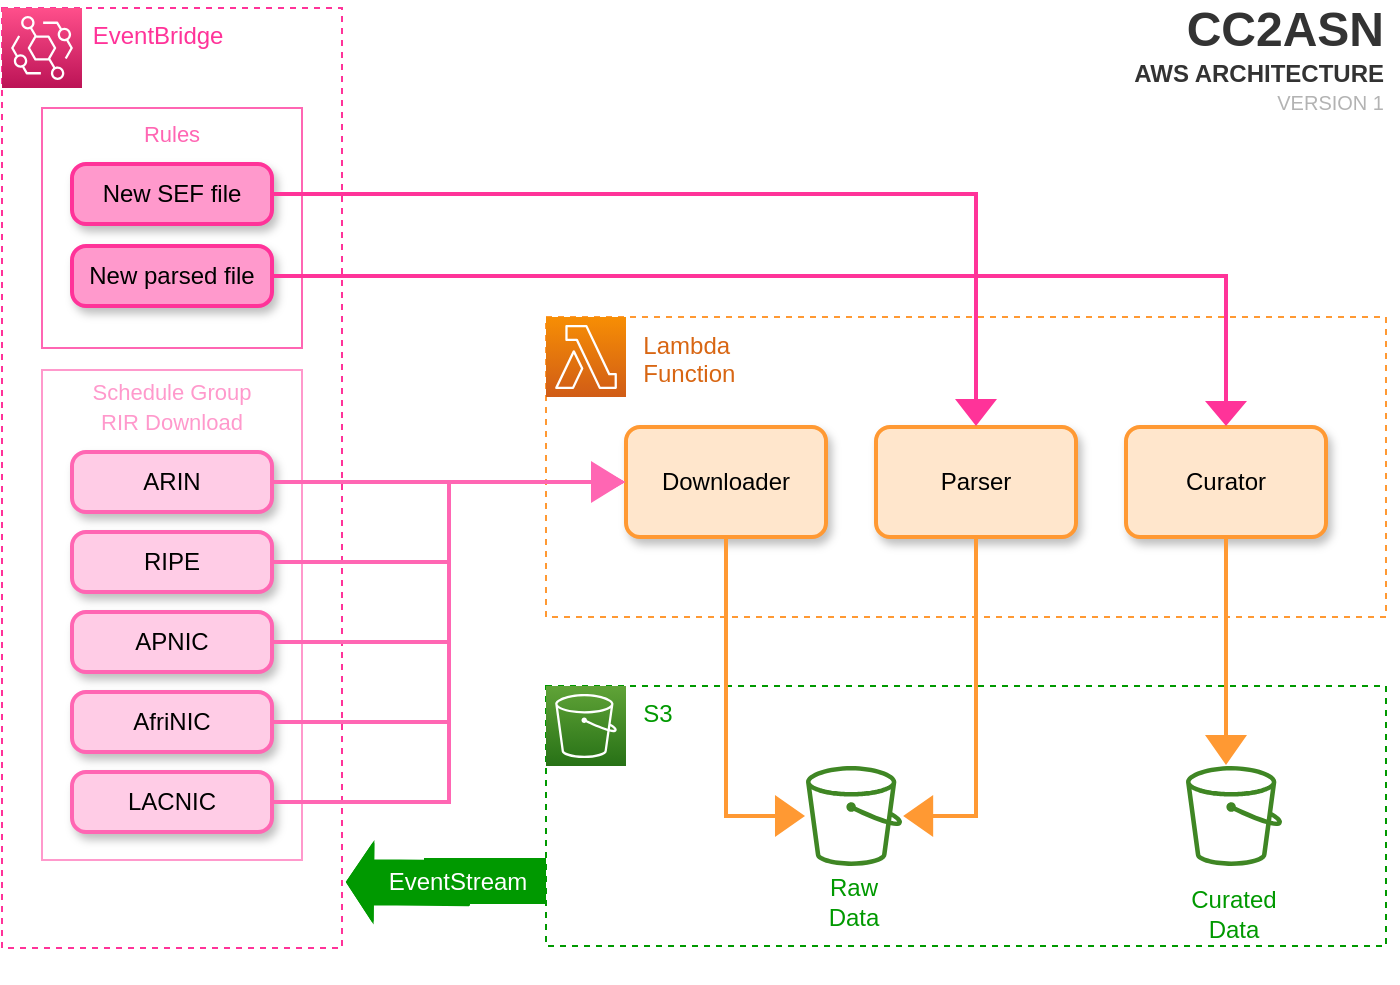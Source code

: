 <mxfile version="20.8.13" type="device"><diagram name="Page-1" id="ZRJz-kpxLl2hYb1G8Bd8"><mxGraphModel dx="1194" dy="566" grid="1" gridSize="10" guides="1" tooltips="1" connect="1" arrows="1" fold="1" page="1" pageScale="1" pageWidth="1169" pageHeight="827" math="0" shadow="0"><root><mxCell id="0"/><mxCell id="1" parent="0"/><mxCell id="eXD-HFBIQcs6HSrU5mN_-3" value="&lt;font color=&quot;#ff3399&quot;&gt;&amp;nbsp; &amp;nbsp; EventBridge&lt;/font&gt;" style="points=[[0,0],[0.25,0],[0.5,0],[0.75,0],[1,0],[1,0.25],[1,0.5],[1,0.75],[1,1],[0.75,1],[0.5,1],[0.25,1],[0,1],[0,0.75],[0,0.5],[0,0.25]];outlineConnect=0;gradientColor=none;html=1;whiteSpace=wrap;fontSize=12;fontStyle=0;container=1;pointerEvents=0;collapsible=0;recursiveResize=0;shape=mxgraph.aws4.group;grIcon=mxgraph.aws4.group_account;strokeColor=#FF3399;fillColor=none;verticalAlign=top;align=left;spacingLeft=30;fontColor=#CD2264;dashed=1;" parent="1" vertex="1"><mxGeometry x="48" y="10" width="170" height="470" as="geometry"/></mxCell><mxCell id="brZ8azxnXnhlZwkIfr5H-20" value="" style="fillColor=none;strokeColor=#FF66B3;dashed=0;verticalAlign=top;fontStyle=0;fontColor=#5A6C86;" parent="eXD-HFBIQcs6HSrU5mN_-3" vertex="1"><mxGeometry x="20" y="50" width="130" height="120" as="geometry"/></mxCell><mxCell id="eXD-HFBIQcs6HSrU5mN_-2" value="" style="sketch=0;points=[[0,0,0],[0.25,0,0],[0.5,0,0],[0.75,0,0],[1,0,0],[0,1,0],[0.25,1,0],[0.5,1,0],[0.75,1,0],[1,1,0],[0,0.25,0],[0,0.5,0],[0,0.75,0],[1,0.25,0],[1,0.5,0],[1,0.75,0]];outlineConnect=0;fontColor=#232F3E;gradientColor=#FF4F8B;gradientDirection=north;fillColor=#BC1356;strokeColor=#ffffff;dashed=0;verticalLabelPosition=bottom;verticalAlign=top;align=center;html=1;fontSize=12;fontStyle=0;aspect=fixed;shape=mxgraph.aws4.resourceIcon;resIcon=mxgraph.aws4.eventbridge;" parent="eXD-HFBIQcs6HSrU5mN_-3" vertex="1"><mxGeometry width="40" height="40" as="geometry"/></mxCell><mxCell id="brZ8azxnXnhlZwkIfr5H-12" value="&lt;font style=&quot;font-size: 12px;&quot;&gt;New SEF file&lt;/font&gt;" style="rounded=1;whiteSpace=wrap;html=1;absoluteArcSize=1;arcSize=14;strokeWidth=2;strokeColor=#FF3399;shadow=1;fillColor=#FF99CC;" parent="eXD-HFBIQcs6HSrU5mN_-3" vertex="1"><mxGeometry x="35" y="78" width="100" height="30" as="geometry"/></mxCell><mxCell id="brZ8azxnXnhlZwkIfr5H-16" value="&lt;font style=&quot;font-size: 12px;&quot;&gt;New parsed file&lt;/font&gt;" style="rounded=1;whiteSpace=wrap;html=1;absoluteArcSize=1;arcSize=14;strokeWidth=2;strokeColor=#FF3399;shadow=1;fillColor=#FF99CC;" parent="eXD-HFBIQcs6HSrU5mN_-3" vertex="1"><mxGeometry x="35" y="119" width="100" height="30" as="geometry"/></mxCell><mxCell id="brZ8azxnXnhlZwkIfr5H-21" style="edgeStyle=orthogonalEdgeStyle;shape=flexArrow;rounded=0;orthogonalLoop=1;jettySize=auto;html=1;exitX=0.5;exitY=1;exitDx=0;exitDy=0;fontSize=12;" parent="eXD-HFBIQcs6HSrU5mN_-3" edge="1"><mxGeometry relative="1" as="geometry"><mxPoint x="110" y="342" as="sourcePoint"/><mxPoint x="110" y="342" as="targetPoint"/></mxGeometry></mxCell><mxCell id="eXD-HFBIQcs6HSrU5mN_-8" value="" style="fillColor=none;strokeColor=#FF99CC;dashed=0;verticalAlign=top;fontStyle=0;fontColor=#5A6C86;" parent="eXD-HFBIQcs6HSrU5mN_-3" vertex="1"><mxGeometry x="20" y="181" width="130" height="245" as="geometry"/></mxCell><mxCell id="eXD-HFBIQcs6HSrU5mN_-11" value="ARIN" style="rounded=1;whiteSpace=wrap;html=1;absoluteArcSize=1;arcSize=14;strokeWidth=2;strokeColor=#FF66B3;shadow=1;fillColor=#FFCCE6;" parent="eXD-HFBIQcs6HSrU5mN_-3" vertex="1"><mxGeometry x="35" y="222" width="100" height="30" as="geometry"/></mxCell><mxCell id="eXD-HFBIQcs6HSrU5mN_-12" value="RIPE" style="rounded=1;whiteSpace=wrap;html=1;absoluteArcSize=1;arcSize=14;strokeWidth=2;strokeColor=#FF66B3;shadow=1;fillColor=#FFCCE6;" parent="eXD-HFBIQcs6HSrU5mN_-3" vertex="1"><mxGeometry x="35" y="262" width="100" height="30" as="geometry"/></mxCell><mxCell id="eXD-HFBIQcs6HSrU5mN_-13" value="APNIC" style="rounded=1;whiteSpace=wrap;html=1;absoluteArcSize=1;arcSize=14;strokeWidth=2;shadow=1;strokeColor=#FF66B3;fillColor=#FFCCE6;" parent="eXD-HFBIQcs6HSrU5mN_-3" vertex="1"><mxGeometry x="35" y="302" width="100" height="30" as="geometry"/></mxCell><mxCell id="eXD-HFBIQcs6HSrU5mN_-14" value="AfriNIC" style="rounded=1;whiteSpace=wrap;html=1;absoluteArcSize=1;arcSize=14;strokeWidth=2;strokeColor=#FF66B3;shadow=1;fillColor=#FFCCE6;" parent="eXD-HFBIQcs6HSrU5mN_-3" vertex="1"><mxGeometry x="35" y="342" width="100" height="30" as="geometry"/></mxCell><mxCell id="eXD-HFBIQcs6HSrU5mN_-15" value="LACNIC" style="rounded=1;whiteSpace=wrap;html=1;absoluteArcSize=1;arcSize=14;strokeWidth=2;strokeColor=#FF66B3;shadow=1;fillColor=#FFCCE6;" parent="eXD-HFBIQcs6HSrU5mN_-3" vertex="1"><mxGeometry x="35" y="382" width="100" height="30" as="geometry"/></mxCell><mxCell id="3z02w5DqdsAkeuMIcpq3-5" value="&lt;font color=&quot;#ff66b3&quot; style=&quot;font-size: 11px;&quot;&gt;Rules&lt;/font&gt;" style="text;strokeColor=none;align=center;fillColor=none;html=1;verticalAlign=middle;whiteSpace=wrap;rounded=0;fontSize=24;fontColor=#FFFFFF;" vertex="1" parent="eXD-HFBIQcs6HSrU5mN_-3"><mxGeometry x="55" y="44" width="60" height="30" as="geometry"/></mxCell><mxCell id="3z02w5DqdsAkeuMIcpq3-9" value="&lt;font color=&quot;#ff99cc&quot; style=&quot;font-size: 11px;&quot;&gt;Schedule Group&lt;br&gt;RIR Download&lt;/font&gt;" style="text;strokeColor=none;align=center;fillColor=none;html=1;verticalAlign=middle;whiteSpace=wrap;rounded=0;fontSize=12;fontColor=#FFFFFF;" vertex="1" parent="eXD-HFBIQcs6HSrU5mN_-3"><mxGeometry x="35" y="184" width="100" height="30" as="geometry"/></mxCell><mxCell id="eXD-HFBIQcs6HSrU5mN_-6" value="&amp;nbsp; &amp;nbsp; &amp;nbsp;Lambda&lt;br&gt;&amp;nbsp; &amp;nbsp; &amp;nbsp;Function" style="points=[[0,0],[0.25,0],[0.5,0],[0.75,0],[1,0],[1,0.25],[1,0.5],[1,0.75],[1,1],[0.75,1],[0.5,1],[0.25,1],[0,1],[0,0.75],[0,0.5],[0,0.25]];outlineConnect=0;gradientColor=none;html=1;whiteSpace=wrap;fontSize=12;fontStyle=0;container=1;pointerEvents=0;collapsible=0;recursiveResize=0;shape=mxgraph.aws4.group;grIcon=mxgraph.aws4.group_ec2_instance_contents;strokeColor=#FF9933;fillColor=none;verticalAlign=top;align=left;spacingLeft=30;fontColor=#D86613;dashed=1;" parent="1" vertex="1"><mxGeometry x="320" y="164.5" width="420" height="150" as="geometry"/></mxCell><mxCell id="eXD-HFBIQcs6HSrU5mN_-1" value="" style="sketch=0;points=[[0,0,0],[0.25,0,0],[0.5,0,0],[0.75,0,0],[1,0,0],[0,1,0],[0.25,1,0],[0.5,1,0],[0.75,1,0],[1,1,0],[0,0.25,0],[0,0.5,0],[0,0.75,0],[1,0.25,0],[1,0.5,0],[1,0.75,0]];outlineConnect=0;fontColor=#232F3E;gradientColor=#F78E04;gradientDirection=north;fillColor=#D05C17;strokeColor=#ffffff;dashed=0;verticalLabelPosition=bottom;verticalAlign=top;align=center;html=1;fontSize=12;fontStyle=0;aspect=fixed;shape=mxgraph.aws4.resourceIcon;resIcon=mxgraph.aws4.lambda;" parent="eXD-HFBIQcs6HSrU5mN_-6" vertex="1"><mxGeometry width="40" height="40" as="geometry"/></mxCell><mxCell id="eXD-HFBIQcs6HSrU5mN_-16" value="Downloader" style="rounded=1;whiteSpace=wrap;html=1;absoluteArcSize=1;arcSize=14;strokeWidth=2;shadow=1;strokeColor=#FF9933;fillColor=#FFE6CC;" parent="eXD-HFBIQcs6HSrU5mN_-6" vertex="1"><mxGeometry x="40" y="55" width="100" height="55" as="geometry"/></mxCell><mxCell id="brZ8azxnXnhlZwkIfr5H-9" value="Parser" style="rounded=1;whiteSpace=wrap;html=1;absoluteArcSize=1;arcSize=14;strokeWidth=2;shadow=1;strokeColor=#FF9933;fillColor=#FFE6CC;" parent="eXD-HFBIQcs6HSrU5mN_-6" vertex="1"><mxGeometry x="165" y="55" width="100" height="55" as="geometry"/></mxCell><mxCell id="brZ8azxnXnhlZwkIfr5H-10" value="Curator" style="rounded=1;whiteSpace=wrap;html=1;absoluteArcSize=1;arcSize=14;strokeWidth=2;strokeColor=#FF9933;shadow=1;fillColor=#FFE6CC;" parent="eXD-HFBIQcs6HSrU5mN_-6" vertex="1"><mxGeometry x="290" y="55" width="100" height="55" as="geometry"/></mxCell><mxCell id="eXD-HFBIQcs6HSrU5mN_-17" style="edgeStyle=orthogonalEdgeStyle;rounded=0;orthogonalLoop=1;jettySize=auto;html=1;exitX=0.5;exitY=1;exitDx=0;exitDy=0;" parent="1" source="eXD-HFBIQcs6HSrU5mN_-6" target="eXD-HFBIQcs6HSrU5mN_-6" edge="1"><mxGeometry relative="1" as="geometry"/></mxCell><mxCell id="eXD-HFBIQcs6HSrU5mN_-29" style="edgeStyle=orthogonalEdgeStyle;rounded=0;orthogonalLoop=1;jettySize=auto;html=1;exitX=1;exitY=0.5;exitDx=0;exitDy=0;entryX=0;entryY=0.5;entryDx=0;entryDy=0;elbow=vertical;strokeColor=none;shape=flexArrow;width=2;endSize=5.33;fillColor=#FF66B3;endWidth=18;" parent="1" source="eXD-HFBIQcs6HSrU5mN_-11" target="eXD-HFBIQcs6HSrU5mN_-16" edge="1"><mxGeometry relative="1" as="geometry"/></mxCell><mxCell id="eXD-HFBIQcs6HSrU5mN_-30" style="edgeStyle=orthogonalEdgeStyle;rounded=0;orthogonalLoop=1;jettySize=auto;html=1;exitX=1;exitY=0.5;exitDx=0;exitDy=0;entryX=0;entryY=0.5;entryDx=0;entryDy=0;strokeColor=none;shape=flexArrow;endWidth=16;endSize=5.33;width=2;fillColor=#FF66B3;" parent="1" source="eXD-HFBIQcs6HSrU5mN_-12" target="eXD-HFBIQcs6HSrU5mN_-16" edge="1"><mxGeometry relative="1" as="geometry"/></mxCell><mxCell id="eXD-HFBIQcs6HSrU5mN_-31" style="edgeStyle=orthogonalEdgeStyle;rounded=0;orthogonalLoop=1;jettySize=auto;html=1;exitX=1;exitY=0.5;exitDx=0;exitDy=0;entryX=0;entryY=0.5;entryDx=0;entryDy=0;strokeColor=none;shape=flexArrow;width=2;endSize=5.33;endWidth=16;fillColor=#FF66B3;" parent="1" source="eXD-HFBIQcs6HSrU5mN_-13" target="eXD-HFBIQcs6HSrU5mN_-16" edge="1"><mxGeometry relative="1" as="geometry"/></mxCell><mxCell id="eXD-HFBIQcs6HSrU5mN_-32" style="edgeStyle=orthogonalEdgeStyle;rounded=0;orthogonalLoop=1;jettySize=auto;html=1;exitX=1;exitY=0.5;exitDx=0;exitDy=0;entryX=0;entryY=0.5;entryDx=0;entryDy=0;strokeColor=none;shape=flexArrow;width=2;endSize=5.33;endWidth=14;fillColor=#FF66B3;" parent="1" source="eXD-HFBIQcs6HSrU5mN_-14" target="eXD-HFBIQcs6HSrU5mN_-16" edge="1"><mxGeometry relative="1" as="geometry"/></mxCell><mxCell id="eXD-HFBIQcs6HSrU5mN_-33" style="edgeStyle=orthogonalEdgeStyle;rounded=0;orthogonalLoop=1;jettySize=auto;html=1;exitX=1;exitY=0.5;exitDx=0;exitDy=0;entryX=0;entryY=0.5;entryDx=0;entryDy=0;strokeColor=none;shape=flexArrow;width=2;endSize=5;endWidth=14;fillColor=#FF66B3;" parent="1" source="eXD-HFBIQcs6HSrU5mN_-15" target="eXD-HFBIQcs6HSrU5mN_-16" edge="1"><mxGeometry relative="1" as="geometry"><mxPoint x="420" y="340" as="targetPoint"/></mxGeometry></mxCell><mxCell id="brZ8azxnXnhlZwkIfr5H-19" style="edgeStyle=orthogonalEdgeStyle;shape=flexArrow;rounded=0;orthogonalLoop=1;jettySize=auto;html=1;fontSize=12;strokeColor=#009900;shadow=0;fillColor=#009900;endWidth=16;endSize=4;width=22;exitX=0;exitY=0.75;exitDx=0;exitDy=0;" parent="1" source="eXD-HFBIQcs6HSrU5mN_-36" edge="1"><mxGeometry relative="1" as="geometry"><mxPoint x="220" y="447" as="targetPoint"/><Array as="points"/><mxPoint x="310" y="447" as="sourcePoint"/></mxGeometry></mxCell><mxCell id="eXD-HFBIQcs6HSrU5mN_-36" value="&lt;font color=&quot;#009900&quot;&gt;&amp;nbsp; &amp;nbsp; &amp;nbsp;S3&lt;/font&gt;" style="points=[[0,0],[0.25,0],[0.5,0],[0.75,0],[1,0],[1,0.25],[1,0.5],[1,0.75],[1,1],[0.75,1],[0.5,1],[0.25,1],[0,1],[0,0.75],[0,0.5],[0,0.25]];outlineConnect=0;gradientColor=none;html=1;whiteSpace=wrap;fontSize=12;fontStyle=0;container=1;pointerEvents=0;collapsible=0;recursiveResize=0;shape=mxgraph.aws4.group;grIcon=mxgraph.aws4.group_vpc;strokeColor=#009900;fillColor=none;verticalAlign=top;align=left;spacingLeft=30;fontColor=#248814;dashed=1;" parent="1" vertex="1"><mxGeometry x="320" y="349" width="420" height="130" as="geometry"/></mxCell><mxCell id="eXD-HFBIQcs6HSrU5mN_-34" value="" style="sketch=0;points=[[0,0,0],[0.25,0,0],[0.5,0,0],[0.75,0,0],[1,0,0],[0,1,0],[0.25,1,0],[0.5,1,0],[0.75,1,0],[1,1,0],[0,0.25,0],[0,0.5,0],[0,0.75,0],[1,0.25,0],[1,0.5,0],[1,0.75,0]];outlineConnect=0;fontColor=#232F3E;gradientColor=#60A337;gradientDirection=north;fillColor=#277116;strokeColor=#ffffff;dashed=0;verticalLabelPosition=bottom;verticalAlign=top;align=center;html=1;fontSize=12;fontStyle=0;aspect=fixed;shape=mxgraph.aws4.resourceIcon;resIcon=mxgraph.aws4.s3;" parent="eXD-HFBIQcs6HSrU5mN_-36" vertex="1"><mxGeometry width="40" height="40" as="geometry"/></mxCell><mxCell id="eXD-HFBIQcs6HSrU5mN_-35" value="" style="sketch=0;outlineConnect=0;fontColor=#232F3E;gradientColor=none;fillColor=#3F8624;strokeColor=none;dashed=0;verticalLabelPosition=bottom;verticalAlign=top;align=center;html=1;fontSize=12;fontStyle=0;aspect=fixed;pointerEvents=1;shape=mxgraph.aws4.bucket;" parent="eXD-HFBIQcs6HSrU5mN_-36" vertex="1"><mxGeometry x="130" y="40" width="48.08" height="50" as="geometry"/></mxCell><mxCell id="eXD-HFBIQcs6HSrU5mN_-48" value="" style="sketch=0;outlineConnect=0;fontColor=#232F3E;gradientColor=none;fillColor=#3F8624;strokeColor=none;dashed=0;verticalLabelPosition=bottom;verticalAlign=top;align=center;html=1;fontSize=12;fontStyle=0;aspect=fixed;pointerEvents=1;shape=mxgraph.aws4.bucket;" parent="eXD-HFBIQcs6HSrU5mN_-36" vertex="1"><mxGeometry x="320" y="40" width="48.08" height="50" as="geometry"/></mxCell><mxCell id="3z02w5DqdsAkeuMIcpq3-6" value="&lt;font color=&quot;#009900&quot;&gt;Raw&lt;br&gt;Data&lt;/font&gt;" style="text;strokeColor=none;align=center;fillColor=none;html=1;verticalAlign=middle;whiteSpace=wrap;rounded=0;fontSize=12;fontColor=#00FF00;" vertex="1" parent="eXD-HFBIQcs6HSrU5mN_-36"><mxGeometry x="124.04" y="93" width="60" height="30" as="geometry"/></mxCell><mxCell id="3z02w5DqdsAkeuMIcpq3-7" value="&lt;font color=&quot;#009900&quot;&gt;Curated&lt;br&gt;Data&lt;/font&gt;" style="text;strokeColor=none;align=center;fillColor=none;html=1;verticalAlign=middle;whiteSpace=wrap;rounded=0;fontSize=12;fontColor=#00CC00;" vertex="1" parent="eXD-HFBIQcs6HSrU5mN_-36"><mxGeometry x="314.04" y="99" width="60" height="30" as="geometry"/></mxCell><mxCell id="eXD-HFBIQcs6HSrU5mN_-46" style="edgeStyle=orthogonalEdgeStyle;curved=1;rounded=0;orthogonalLoop=1;jettySize=auto;html=1;exitX=0.5;exitY=1;exitDx=0;exitDy=0;" parent="1" edge="1"><mxGeometry relative="1" as="geometry"><mxPoint x="700" y="489" as="sourcePoint"/><mxPoint x="700" y="489" as="targetPoint"/></mxGeometry></mxCell><mxCell id="brZ8azxnXnhlZwkIfr5H-17" style="edgeStyle=orthogonalEdgeStyle;rounded=0;orthogonalLoop=1;jettySize=auto;html=1;exitX=1;exitY=0.5;exitDx=0;exitDy=0;entryX=0.5;entryY=0;entryDx=0;entryDy=0;fontSize=12;strokeColor=none;shape=flexArrow;width=2;endSize=4.17;endWidth=18;fillColor=#FF3399;" parent="1" source="brZ8azxnXnhlZwkIfr5H-12" target="brZ8azxnXnhlZwkIfr5H-9" edge="1"><mxGeometry relative="1" as="geometry"><Array as="points"><mxPoint x="535" y="103"/></Array></mxGeometry></mxCell><mxCell id="brZ8azxnXnhlZwkIfr5H-18" style="edgeStyle=orthogonalEdgeStyle;rounded=0;orthogonalLoop=1;jettySize=auto;html=1;exitX=1;exitY=0.5;exitDx=0;exitDy=0;fontSize=12;entryX=0.5;entryY=0;entryDx=0;entryDy=0;shape=flexArrow;width=2;endSize=3.83;endWidth=18;fillColor=#FF3399;strokeColor=none;" parent="1" source="brZ8azxnXnhlZwkIfr5H-16" target="brZ8azxnXnhlZwkIfr5H-10" edge="1"><mxGeometry relative="1" as="geometry"><mxPoint x="570" y="420" as="targetPoint"/><Array as="points"><mxPoint x="660" y="144"/></Array></mxGeometry></mxCell><mxCell id="brZ8azxnXnhlZwkIfr5H-25" style="edgeStyle=orthogonalEdgeStyle;rounded=0;orthogonalLoop=1;jettySize=auto;html=1;exitX=0.5;exitY=1;exitDx=0;exitDy=0;fontSize=10;shape=flexArrow;width=2;endSize=4.67;endWidth=18;fillColor=#FF9933;strokeColor=none;" parent="1" source="brZ8azxnXnhlZwkIfr5H-9" target="eXD-HFBIQcs6HSrU5mN_-35" edge="1"><mxGeometry relative="1" as="geometry"><mxPoint x="420" y="284.5" as="sourcePoint"/><mxPoint x="419.1" y="480" as="targetPoint"/><Array as="points"><mxPoint x="535" y="414"/></Array></mxGeometry></mxCell><mxCell id="brZ8azxnXnhlZwkIfr5H-15" style="edgeStyle=orthogonalEdgeStyle;rounded=0;orthogonalLoop=1;jettySize=auto;html=1;exitX=0.5;exitY=1;exitDx=0;exitDy=0;fontSize=10;shape=flexArrow;width=2;endSize=4.67;endWidth=18;fillColor=#FF9933;strokeColor=none;" parent="1" source="eXD-HFBIQcs6HSrU5mN_-16" target="eXD-HFBIQcs6HSrU5mN_-35" edge="1"><mxGeometry relative="1" as="geometry"><Array as="points"><mxPoint x="410" y="414"/></Array></mxGeometry></mxCell><mxCell id="brZ8azxnXnhlZwkIfr5H-28" style="edgeStyle=orthogonalEdgeStyle;rounded=0;orthogonalLoop=1;jettySize=auto;html=1;exitX=0.5;exitY=1;exitDx=0;exitDy=0;fontSize=10;shape=flexArrow;width=2;endSize=4.67;endWidth=18;fillColor=#FF9933;strokeColor=none;" parent="1" source="brZ8azxnXnhlZwkIfr5H-10" target="eXD-HFBIQcs6HSrU5mN_-48" edge="1"><mxGeometry relative="1" as="geometry"><mxPoint x="545" y="284.5" as="sourcePoint"/><mxPoint x="508.074" y="424" as="targetPoint"/><Array as="points"><mxPoint x="660" y="350"/><mxPoint x="660" y="350"/></Array></mxGeometry></mxCell><mxCell id="brZ8azxnXnhlZwkIfr5H-29" value="&lt;div style=&quot;&quot;&gt;&lt;span style=&quot;background-color: initial;&quot;&gt;&lt;font color=&quot;#333333&quot; style=&quot;font-size: 24px;&quot;&gt;CC2ASN&lt;/font&gt;&lt;/span&gt;&lt;/div&gt;&lt;div style=&quot;&quot;&gt;&lt;span style=&quot;background-color: initial;&quot;&gt;&lt;font color=&quot;#333333&quot;&gt;AWS ARCHITECTURE&lt;/font&gt;&lt;/span&gt;&lt;/div&gt;&lt;div style=&quot;&quot;&gt;&lt;span style=&quot;background-color: initial; font-weight: normal;&quot;&gt;&lt;font color=&quot;#b3b3b3&quot; style=&quot;font-size: 10px;&quot;&gt;VERSION 1&lt;/font&gt;&lt;/span&gt;&lt;/div&gt;" style="text;strokeColor=none;fillColor=none;html=1;fontSize=12;fontStyle=1;verticalAlign=middle;align=right;shadow=1;" parent="1" vertex="1"><mxGeometry x="600" y="10" width="140" height="50" as="geometry"/></mxCell><mxCell id="3z02w5DqdsAkeuMIcpq3-8" value="&lt;font color=&quot;#ffffff&quot;&gt;EventStream&lt;/font&gt;" style="text;strokeColor=none;align=center;fillColor=none;html=1;verticalAlign=middle;whiteSpace=wrap;rounded=0;fontSize=12;fontColor=#00CC00;" vertex="1" parent="1"><mxGeometry x="246" y="432" width="60" height="30" as="geometry"/></mxCell></root></mxGraphModel></diagram></mxfile>